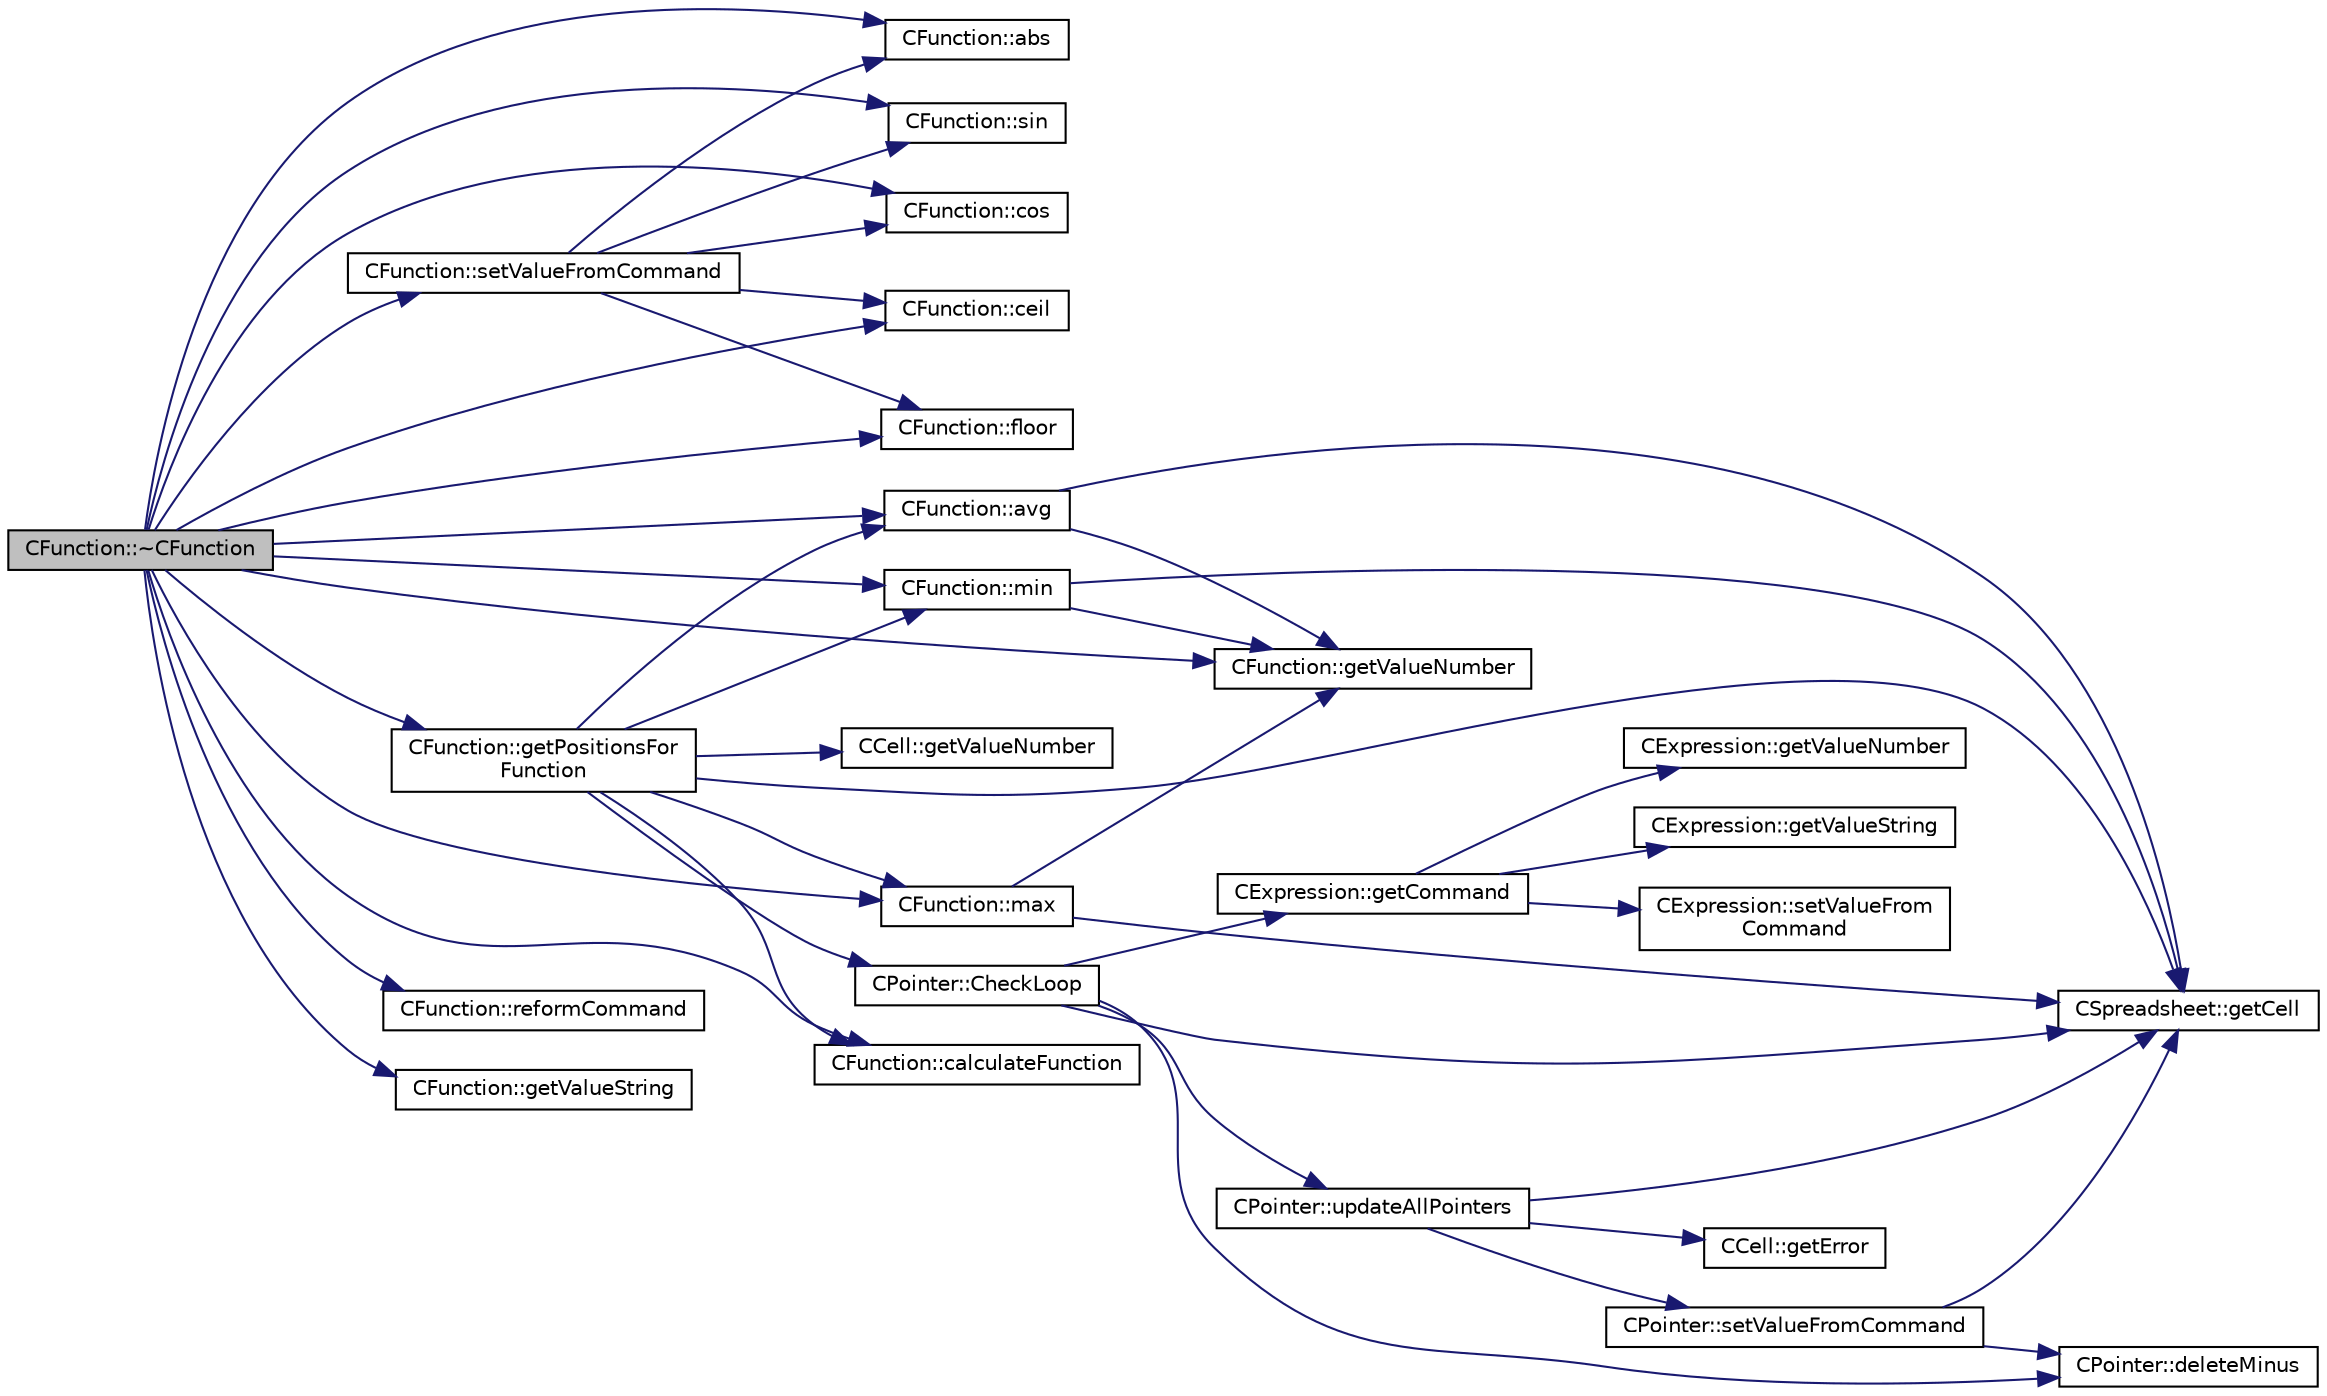digraph "CFunction::~CFunction"
{
  edge [fontname="Helvetica",fontsize="10",labelfontname="Helvetica",labelfontsize="10"];
  node [fontname="Helvetica",fontsize="10",shape=record];
  rankdir="LR";
  Node1 [label="CFunction::~CFunction",height=0.2,width=0.4,color="black", fillcolor="grey75", style="filled", fontcolor="black"];
  Node1 -> Node2 [color="midnightblue",fontsize="10",style="solid",fontname="Helvetica"];
  Node2 [label="CFunction::abs",height=0.2,width=0.4,color="black", fillcolor="white", style="filled",URL="$classCFunction.html#af616eb5b6fd60631a12fffa36d972eb8"];
  Node1 -> Node3 [color="midnightblue",fontsize="10",style="solid",fontname="Helvetica"];
  Node3 [label="CFunction::sin",height=0.2,width=0.4,color="black", fillcolor="white", style="filled",URL="$classCFunction.html#ab47c9b9c634b721f51389f78c0e574cb"];
  Node1 -> Node4 [color="midnightblue",fontsize="10",style="solid",fontname="Helvetica"];
  Node4 [label="CFunction::cos",height=0.2,width=0.4,color="black", fillcolor="white", style="filled",URL="$classCFunction.html#a1ba4241f72ab11651d137aa111737523"];
  Node1 -> Node5 [color="midnightblue",fontsize="10",style="solid",fontname="Helvetica"];
  Node5 [label="CFunction::ceil",height=0.2,width=0.4,color="black", fillcolor="white", style="filled",URL="$classCFunction.html#aed3b2d596be181ec5465dc885d6980cc"];
  Node1 -> Node6 [color="midnightblue",fontsize="10",style="solid",fontname="Helvetica"];
  Node6 [label="CFunction::floor",height=0.2,width=0.4,color="black", fillcolor="white", style="filled",URL="$classCFunction.html#a79e668588eccb3d74275790285c070fc"];
  Node1 -> Node7 [color="midnightblue",fontsize="10",style="solid",fontname="Helvetica"];
  Node7 [label="CFunction::avg",height=0.2,width=0.4,color="black", fillcolor="white", style="filled",URL="$classCFunction.html#afdf1db852fcb9053349572c2a31a9df1"];
  Node7 -> Node8 [color="midnightblue",fontsize="10",style="solid",fontname="Helvetica"];
  Node8 [label="CSpreadsheet::getCell",height=0.2,width=0.4,color="black", fillcolor="white", style="filled",URL="$classCSpreadsheet.html#a681d138b2bf4fa6c8272e383bcd3a55b"];
  Node7 -> Node9 [color="midnightblue",fontsize="10",style="solid",fontname="Helvetica"];
  Node9 [label="CFunction::getValueNumber",height=0.2,width=0.4,color="black", fillcolor="white", style="filled",URL="$classCFunction.html#ae9f71eca5e970ff43823e6c18270e8de"];
  Node1 -> Node10 [color="midnightblue",fontsize="10",style="solid",fontname="Helvetica"];
  Node10 [label="CFunction::min",height=0.2,width=0.4,color="black", fillcolor="white", style="filled",URL="$classCFunction.html#aeb76ff5d401e7af67ffb3d7c4e8e7eb2"];
  Node10 -> Node8 [color="midnightblue",fontsize="10",style="solid",fontname="Helvetica"];
  Node10 -> Node9 [color="midnightblue",fontsize="10",style="solid",fontname="Helvetica"];
  Node1 -> Node11 [color="midnightblue",fontsize="10",style="solid",fontname="Helvetica"];
  Node11 [label="CFunction::max",height=0.2,width=0.4,color="black", fillcolor="white", style="filled",URL="$classCFunction.html#aa2b22178909b4e8adc72c2a1a0c8c177"];
  Node11 -> Node8 [color="midnightblue",fontsize="10",style="solid",fontname="Helvetica"];
  Node11 -> Node9 [color="midnightblue",fontsize="10",style="solid",fontname="Helvetica"];
  Node1 -> Node12 [color="midnightblue",fontsize="10",style="solid",fontname="Helvetica"];
  Node12 [label="CFunction::reformCommand",height=0.2,width=0.4,color="black", fillcolor="white", style="filled",URL="$classCFunction.html#a041e6529ace33f5c341e38b1e45ac935"];
  Node1 -> Node13 [color="midnightblue",fontsize="10",style="solid",fontname="Helvetica"];
  Node13 [label="CFunction::getPositionsFor\lFunction",height=0.2,width=0.4,color="black", fillcolor="white", style="filled",URL="$classCFunction.html#a6221a461183979abcd9c8e64b039e7a1"];
  Node13 -> Node8 [color="midnightblue",fontsize="10",style="solid",fontname="Helvetica"];
  Node13 -> Node14 [color="midnightblue",fontsize="10",style="solid",fontname="Helvetica"];
  Node14 [label="CCell::getValueNumber",height=0.2,width=0.4,color="black", fillcolor="white", style="filled",URL="$classCCell.html#a40f8e1efeacf0cce8fb5d96251ea4eed"];
  Node13 -> Node15 [color="midnightblue",fontsize="10",style="solid",fontname="Helvetica"];
  Node15 [label="CPointer::CheckLoop",height=0.2,width=0.4,color="black", fillcolor="white", style="filled",URL="$classCPointer.html#a840d1c1bb985accb3e5d3bcc51c19aef"];
  Node15 -> Node16 [color="midnightblue",fontsize="10",style="solid",fontname="Helvetica"];
  Node16 [label="CPointer::deleteMinus",height=0.2,width=0.4,color="black", fillcolor="white", style="filled",URL="$classCPointer.html#a2b01364581c782c76dae9a88a28710d0"];
  Node15 -> Node8 [color="midnightblue",fontsize="10",style="solid",fontname="Helvetica"];
  Node15 -> Node17 [color="midnightblue",fontsize="10",style="solid",fontname="Helvetica"];
  Node17 [label="CExpression::getCommand",height=0.2,width=0.4,color="black", fillcolor="white", style="filled",URL="$classCExpression.html#a0af6c8b2aff6fd9967ff0105f17cb666"];
  Node17 -> Node18 [color="midnightblue",fontsize="10",style="solid",fontname="Helvetica"];
  Node18 [label="CExpression::getValueNumber",height=0.2,width=0.4,color="black", fillcolor="white", style="filled",URL="$classCExpression.html#ad0afd6e7009762858f58fce0cacbece7"];
  Node17 -> Node19 [color="midnightblue",fontsize="10",style="solid",fontname="Helvetica"];
  Node19 [label="CExpression::getValueString",height=0.2,width=0.4,color="black", fillcolor="white", style="filled",URL="$classCExpression.html#a73a60947eb6f6e861196d03af1903eae"];
  Node17 -> Node20 [color="midnightblue",fontsize="10",style="solid",fontname="Helvetica"];
  Node20 [label="CExpression::setValueFrom\lCommand",height=0.2,width=0.4,color="black", fillcolor="white", style="filled",URL="$classCExpression.html#a67bec4a6488cb06d5e370b6fa10bbb8c"];
  Node15 -> Node21 [color="midnightblue",fontsize="10",style="solid",fontname="Helvetica"];
  Node21 [label="CPointer::updateAllPointers",height=0.2,width=0.4,color="black", fillcolor="white", style="filled",URL="$classCPointer.html#ad0e5c27486980846105a07020dad2ff2"];
  Node21 -> Node8 [color="midnightblue",fontsize="10",style="solid",fontname="Helvetica"];
  Node21 -> Node22 [color="midnightblue",fontsize="10",style="solid",fontname="Helvetica"];
  Node22 [label="CPointer::setValueFromCommand",height=0.2,width=0.4,color="black", fillcolor="white", style="filled",URL="$classCPointer.html#a14ea2281d6a386607b6a5533b01554ae"];
  Node22 -> Node16 [color="midnightblue",fontsize="10",style="solid",fontname="Helvetica"];
  Node22 -> Node8 [color="midnightblue",fontsize="10",style="solid",fontname="Helvetica"];
  Node21 -> Node23 [color="midnightblue",fontsize="10",style="solid",fontname="Helvetica"];
  Node23 [label="CCell::getError",height=0.2,width=0.4,color="black", fillcolor="white", style="filled",URL="$classCCell.html#a32f297678ba67eb605a88de063afc2c2"];
  Node13 -> Node24 [color="midnightblue",fontsize="10",style="solid",fontname="Helvetica"];
  Node24 [label="CFunction::calculateFunction",height=0.2,width=0.4,color="black", fillcolor="white", style="filled",URL="$classCFunction.html#a0c58f2793bfbb3ad6dc54d7c252a8bbb"];
  Node13 -> Node11 [color="midnightblue",fontsize="10",style="solid",fontname="Helvetica"];
  Node13 -> Node10 [color="midnightblue",fontsize="10",style="solid",fontname="Helvetica"];
  Node13 -> Node7 [color="midnightblue",fontsize="10",style="solid",fontname="Helvetica"];
  Node1 -> Node24 [color="midnightblue",fontsize="10",style="solid",fontname="Helvetica"];
  Node1 -> Node9 [color="midnightblue",fontsize="10",style="solid",fontname="Helvetica"];
  Node1 -> Node25 [color="midnightblue",fontsize="10",style="solid",fontname="Helvetica"];
  Node25 [label="CFunction::getValueString",height=0.2,width=0.4,color="black", fillcolor="white", style="filled",URL="$classCFunction.html#a24179182116e72f9873f4c9234c5feb1"];
  Node1 -> Node26 [color="midnightblue",fontsize="10",style="solid",fontname="Helvetica"];
  Node26 [label="CFunction::setValueFromCommand",height=0.2,width=0.4,color="black", fillcolor="white", style="filled",URL="$classCFunction.html#a1a34bf8ec9a4b0d7979611bf98988b22"];
  Node26 -> Node6 [color="midnightblue",fontsize="10",style="solid",fontname="Helvetica"];
  Node26 -> Node5 [color="midnightblue",fontsize="10",style="solid",fontname="Helvetica"];
  Node26 -> Node4 [color="midnightblue",fontsize="10",style="solid",fontname="Helvetica"];
  Node26 -> Node3 [color="midnightblue",fontsize="10",style="solid",fontname="Helvetica"];
  Node26 -> Node2 [color="midnightblue",fontsize="10",style="solid",fontname="Helvetica"];
}
